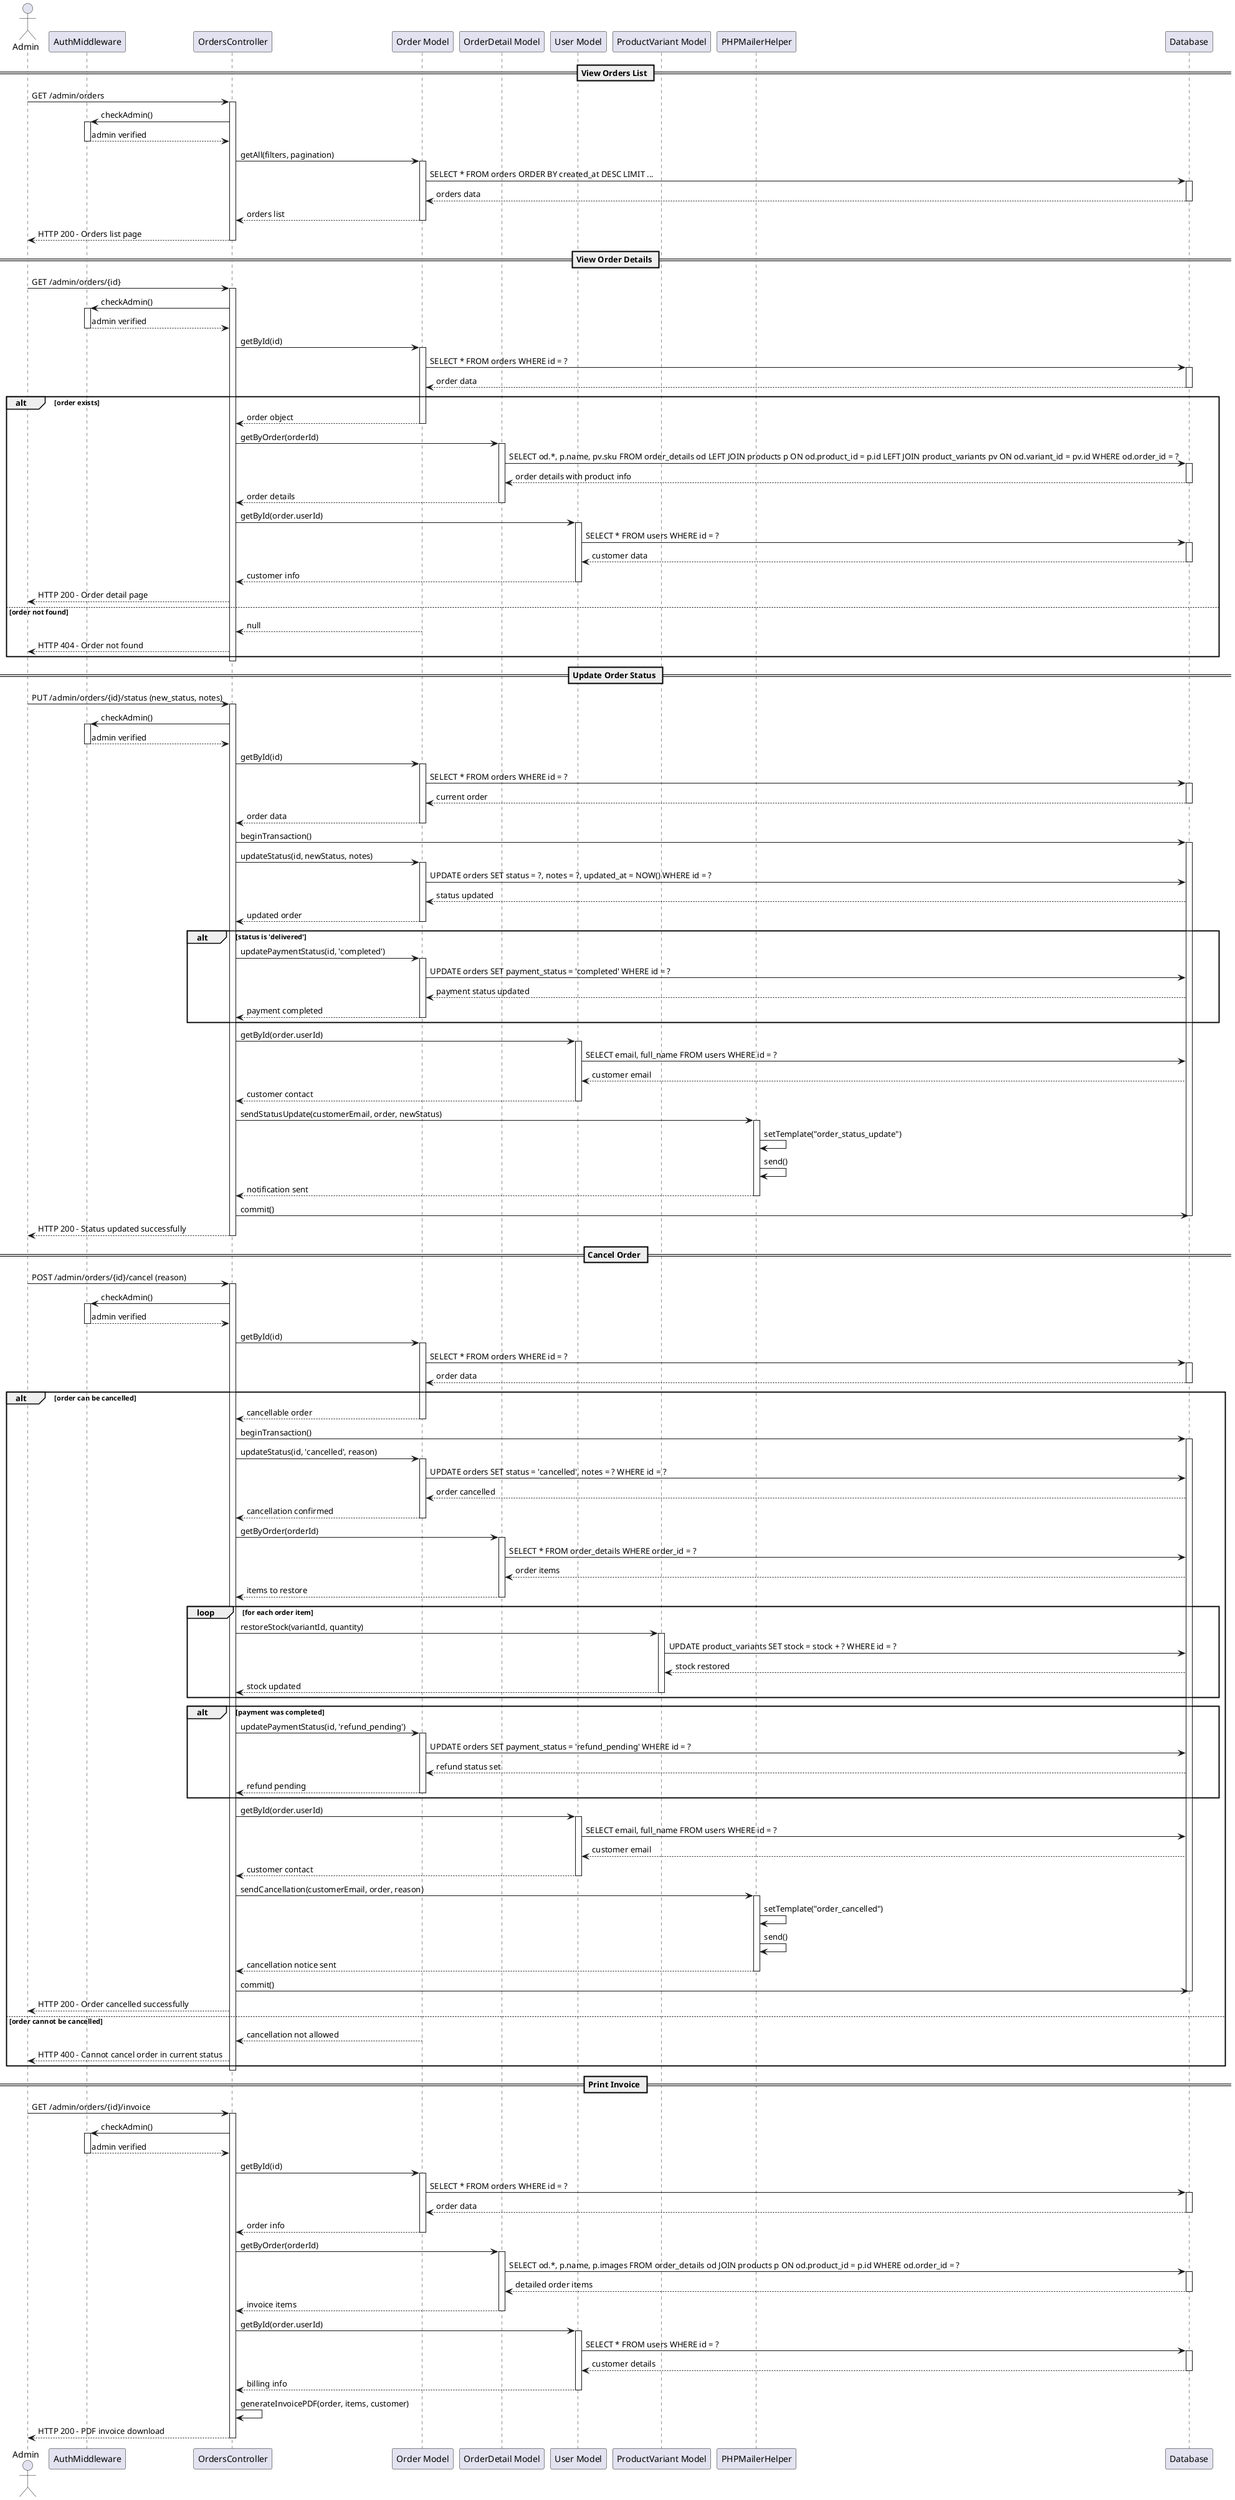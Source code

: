 @startuml Order Management Admin - Sequence Diagram

actor Admin
participant "AuthMiddleware" as Auth
participant "OrdersController" as Controller
participant "Order Model" as OrderModel
participant "OrderDetail Model" as DetailModel
participant "User Model" as UserModel
participant "ProductVariant Model" as VariantModel
participant "PHPMailerHelper" as Mail
participant "Database" as DB

== View Orders List ==
Admin -> Controller: GET /admin/orders
activate Controller

Controller -> Auth: checkAdmin()
activate Auth
Auth --> Controller: admin verified
deactivate Auth

Controller -> OrderModel: getAll(filters, pagination)
activate OrderModel
OrderModel -> DB: SELECT * FROM orders ORDER BY created_at DESC LIMIT ...
activate DB
DB --> OrderModel: orders data
deactivate DB
OrderModel --> Controller: orders list
deactivate OrderModel

Controller --> Admin: HTTP 200 - Orders list page
deactivate Controller

== View Order Details ==
Admin -> Controller: GET /admin/orders/{id}
activate Controller

Controller -> Auth: checkAdmin()
activate Auth
Auth --> Controller: admin verified
deactivate Auth

Controller -> OrderModel: getById(id)
activate OrderModel
OrderModel -> DB: SELECT * FROM orders WHERE id = ?
activate DB
DB --> OrderModel: order data
deactivate DB

alt order exists
    OrderModel --> Controller: order object
    deactivate OrderModel

    Controller -> DetailModel: getByOrder(orderId)
    activate DetailModel
    DetailModel -> DB: SELECT od.*, p.name, pv.sku FROM order_details od LEFT JOIN products p ON od.product_id = p.id LEFT JOIN product_variants pv ON od.variant_id = pv.id WHERE od.order_id = ?
    activate DB
    DB --> DetailModel: order details with product info
    deactivate DB
    DetailModel --> Controller: order details
    deactivate DetailModel

    Controller -> UserModel: getById(order.userId)
    activate UserModel
    UserModel -> DB: SELECT * FROM users WHERE id = ?
    activate DB
    DB --> UserModel: customer data
    deactivate DB
    UserModel --> Controller: customer info
    deactivate UserModel

    Controller --> Admin: HTTP 200 - Order detail page
else order not found
    OrderModel --> Controller: null
    deactivate OrderModel
    Controller --> Admin: HTTP 404 - Order not found
end
deactivate Controller

== Update Order Status ==
Admin -> Controller: PUT /admin/orders/{id}/status (new_status, notes)
activate Controller

Controller -> Auth: checkAdmin()
activate Auth
Auth --> Controller: admin verified
deactivate Auth

Controller -> OrderModel: getById(id)
activate OrderModel
OrderModel -> DB: SELECT * FROM orders WHERE id = ?
activate DB
DB --> OrderModel: current order
deactivate DB
OrderModel --> Controller: order data
deactivate OrderModel

Controller -> DB: beginTransaction()
activate DB

Controller -> OrderModel: updateStatus(id, newStatus, notes)
activate OrderModel
OrderModel -> DB: UPDATE orders SET status = ?, notes = ?, updated_at = NOW() WHERE id = ?
DB --> OrderModel: status updated
OrderModel --> Controller: updated order
deactivate OrderModel

alt status is 'delivered'
    Controller -> OrderModel: updatePaymentStatus(id, 'completed')
    activate OrderModel
    OrderModel -> DB: UPDATE orders SET payment_status = 'completed' WHERE id = ?
    DB --> OrderModel: payment status updated
    OrderModel --> Controller: payment completed
    deactivate OrderModel
end

Controller -> UserModel: getById(order.userId)
activate UserModel
UserModel -> DB: SELECT email, full_name FROM users WHERE id = ?
DB --> UserModel: customer email
UserModel --> Controller: customer contact
deactivate UserModel

Controller -> Mail: sendStatusUpdate(customerEmail, order, newStatus)
activate Mail
Mail -> Mail: setTemplate("order_status_update")
Mail -> Mail: send()
Mail --> Controller: notification sent
deactivate Mail

Controller -> DB: commit()
deactivate DB

Controller --> Admin: HTTP 200 - Status updated successfully
deactivate Controller

== Cancel Order ==
Admin -> Controller: POST /admin/orders/{id}/cancel (reason)
activate Controller

Controller -> Auth: checkAdmin()
activate Auth
Auth --> Controller: admin verified
deactivate Auth

Controller -> OrderModel: getById(id)
activate OrderModel
OrderModel -> DB: SELECT * FROM orders WHERE id = ?
activate DB
DB --> OrderModel: order data
deactivate DB

alt order can be cancelled
    OrderModel --> Controller: cancellable order
    deactivate OrderModel

    Controller -> DB: beginTransaction()
    activate DB

    Controller -> OrderModel: updateStatus(id, 'cancelled', reason)
    activate OrderModel
    OrderModel -> DB: UPDATE orders SET status = 'cancelled', notes = ? WHERE id = ?
    DB --> OrderModel: order cancelled
    OrderModel --> Controller: cancellation confirmed
    deactivate OrderModel

    Controller -> DetailModel: getByOrder(orderId)
    activate DetailModel
    DetailModel -> DB: SELECT * FROM order_details WHERE order_id = ?
    DB --> DetailModel: order items
    DetailModel --> Controller: items to restore
    deactivate DetailModel

    loop for each order item
        Controller -> VariantModel: restoreStock(variantId, quantity)
        activate VariantModel
        VariantModel -> DB: UPDATE product_variants SET stock = stock + ? WHERE id = ?
        DB --> VariantModel: stock restored
        VariantModel --> Controller: stock updated
        deactivate VariantModel
    end

    alt payment was completed
        Controller -> OrderModel: updatePaymentStatus(id, 'refund_pending')
        activate OrderModel
        OrderModel -> DB: UPDATE orders SET payment_status = 'refund_pending' WHERE id = ?
        DB --> OrderModel: refund status set
        OrderModel --> Controller: refund pending
        deactivate OrderModel
    end

    Controller -> UserModel: getById(order.userId)
    activate UserModel
    UserModel -> DB: SELECT email, full_name FROM users WHERE id = ?
    DB --> UserModel: customer email
    UserModel --> Controller: customer contact
    deactivate UserModel

    Controller -> Mail: sendCancellation(customerEmail, order, reason)
    activate Mail
    Mail -> Mail: setTemplate("order_cancelled")
    Mail -> Mail: send()
    Mail --> Controller: cancellation notice sent
    deactivate Mail

    Controller -> DB: commit()
    deactivate DB

    Controller --> Admin: HTTP 200 - Order cancelled successfully
else order cannot be cancelled
    OrderModel --> Controller: cancellation not allowed
    deactivate OrderModel
    Controller --> Admin: HTTP 400 - Cannot cancel order in current status
end
deactivate Controller

== Print Invoice ==
Admin -> Controller: GET /admin/orders/{id}/invoice
activate Controller

Controller -> Auth: checkAdmin()
activate Auth
Auth --> Controller: admin verified
deactivate Auth

Controller -> OrderModel: getById(id)
activate OrderModel
OrderModel -> DB: SELECT * FROM orders WHERE id = ?
activate DB
DB --> OrderModel: order data
deactivate DB
OrderModel --> Controller: order info
deactivate OrderModel

Controller -> DetailModel: getByOrder(orderId)
activate DetailModel
DetailModel -> DB: SELECT od.*, p.name, p.images FROM order_details od JOIN products p ON od.product_id = p.id WHERE od.order_id = ?
activate DB
DB --> DetailModel: detailed order items
deactivate DB
DetailModel --> Controller: invoice items
deactivate DetailModel

Controller -> UserModel: getById(order.userId)
activate UserModel
UserModel -> DB: SELECT * FROM users WHERE id = ?
activate DB
DB --> UserModel: customer details
deactivate DB
UserModel --> Controller: billing info
deactivate UserModel

Controller -> Controller: generateInvoicePDF(order, items, customer)
Controller --> Admin: HTTP 200 - PDF invoice download
deactivate Controller

@enduml
